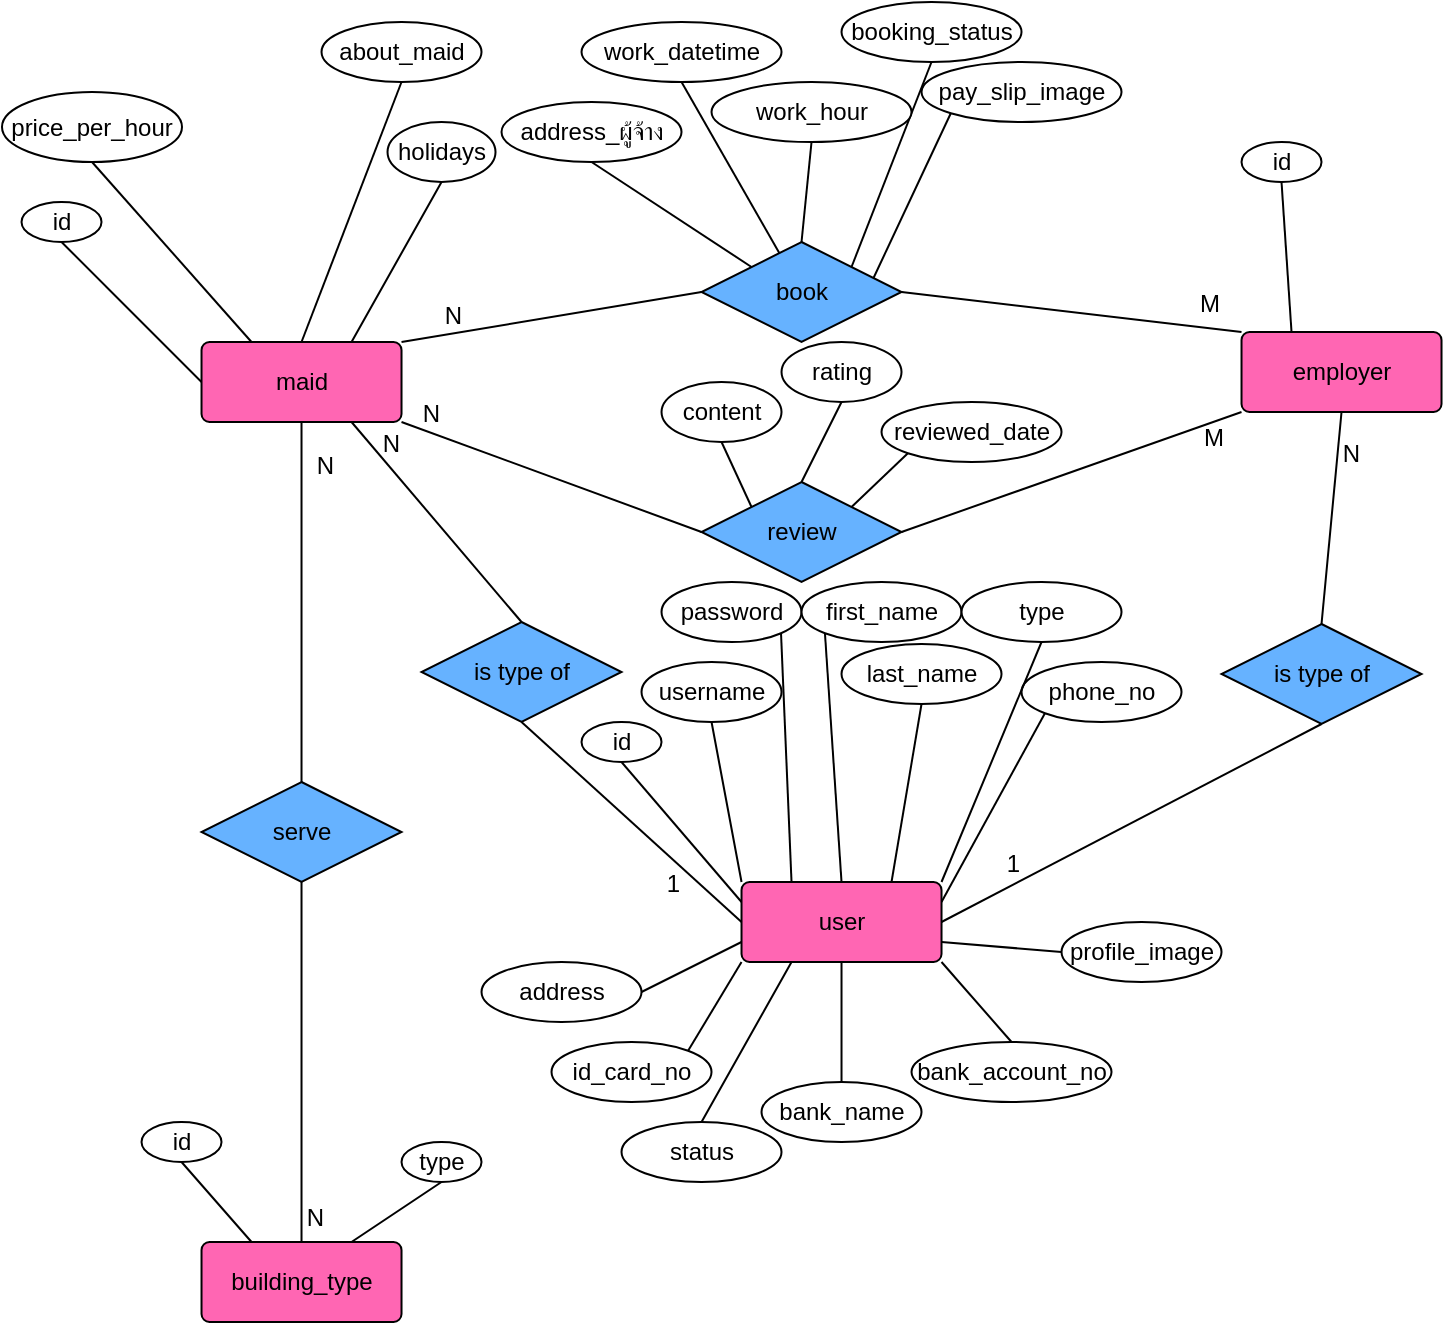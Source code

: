 <mxfile version="12.5.1" type="device"><diagram id="N13bMhgCNAuwqzbYq_ZM" name="Page-1"><mxGraphModel dx="1022" dy="800" grid="1" gridSize="10" guides="1" tooltips="1" connect="1" arrows="1" fold="1" page="1" pageScale="1" pageWidth="850" pageHeight="1100" math="0" shadow="0"><root><mxCell id="0"/><mxCell id="1" parent="0"/><mxCell id="i44FQ7raGoP5WfvSLhRo-92" style="edgeStyle=none;rounded=0;orthogonalLoop=1;jettySize=auto;html=1;exitX=0;exitY=0.5;exitDx=0;exitDy=0;entryX=0.5;entryY=1;entryDx=0;entryDy=0;endArrow=none;endFill=0;" parent="1" source="i44FQ7raGoP5WfvSLhRo-1" target="i44FQ7raGoP5WfvSLhRo-51" edge="1"><mxGeometry relative="1" as="geometry"/></mxCell><mxCell id="i44FQ7raGoP5WfvSLhRo-121" style="edgeStyle=none;rounded=0;orthogonalLoop=1;jettySize=auto;html=1;exitX=0.75;exitY=0;exitDx=0;exitDy=0;entryX=0.5;entryY=1;entryDx=0;entryDy=0;endArrow=none;endFill=0;" parent="1" source="i44FQ7raGoP5WfvSLhRo-1" target="i44FQ7raGoP5WfvSLhRo-86" edge="1"><mxGeometry relative="1" as="geometry"/></mxCell><mxCell id="i44FQ7raGoP5WfvSLhRo-170" style="edgeStyle=none;rounded=0;orthogonalLoop=1;jettySize=auto;html=1;exitX=0.25;exitY=0;exitDx=0;exitDy=0;entryX=0.5;entryY=1;entryDx=0;entryDy=0;endArrow=none;endFill=0;" parent="1" source="i44FQ7raGoP5WfvSLhRo-1" target="i44FQ7raGoP5WfvSLhRo-161" edge="1"><mxGeometry relative="1" as="geometry"/></mxCell><mxCell id="i44FQ7raGoP5WfvSLhRo-1" value="maid" style="rounded=1;arcSize=10;whiteSpace=wrap;html=1;align=center;fillColor=#FF66B3;" parent="1" vertex="1"><mxGeometry x="159.76" y="240" width="100" height="40" as="geometry"/></mxCell><mxCell id="i44FQ7raGoP5WfvSLhRo-123" style="edgeStyle=none;rounded=0;orthogonalLoop=1;jettySize=auto;html=1;exitX=0.25;exitY=0;exitDx=0;exitDy=0;entryX=0.5;entryY=1;entryDx=0;entryDy=0;endArrow=none;endFill=0;" parent="1" source="i44FQ7raGoP5WfvSLhRo-3" target="i44FQ7raGoP5WfvSLhRo-84" edge="1"><mxGeometry relative="1" as="geometry"/></mxCell><mxCell id="i44FQ7raGoP5WfvSLhRo-124" style="edgeStyle=none;rounded=0;orthogonalLoop=1;jettySize=auto;html=1;exitX=0.75;exitY=0;exitDx=0;exitDy=0;entryX=0.5;entryY=1;entryDx=0;entryDy=0;endArrow=none;endFill=0;" parent="1" source="i44FQ7raGoP5WfvSLhRo-3" target="i44FQ7raGoP5WfvSLhRo-85" edge="1"><mxGeometry relative="1" as="geometry"/></mxCell><mxCell id="i44FQ7raGoP5WfvSLhRo-3" value="building_type" style="rounded=1;arcSize=10;whiteSpace=wrap;html=1;align=center;fillColor=#FF66B3;" parent="1" vertex="1"><mxGeometry x="159.76" y="690" width="100" height="40" as="geometry"/></mxCell><mxCell id="i44FQ7raGoP5WfvSLhRo-58" style="edgeStyle=none;rounded=0;orthogonalLoop=1;jettySize=auto;html=1;exitX=0;exitY=0;exitDx=0;exitDy=0;entryX=0.5;entryY=1;entryDx=0;entryDy=0;arrowStyle=none;endArrow=none;endFill=0;" parent="1" source="i44FQ7raGoP5WfvSLhRo-20" target="i44FQ7raGoP5WfvSLhRo-52" edge="1"><mxGeometry relative="1" as="geometry"/></mxCell><mxCell id="i44FQ7raGoP5WfvSLhRo-59" style="edgeStyle=none;rounded=0;orthogonalLoop=1;jettySize=auto;html=1;exitX=1;exitY=0;exitDx=0;exitDy=0;entryX=0.5;entryY=1;entryDx=0;entryDy=0;endArrow=none;endFill=0;" parent="1" source="i44FQ7raGoP5WfvSLhRo-20" target="i44FQ7raGoP5WfvSLhRo-55" edge="1"><mxGeometry relative="1" as="geometry"/></mxCell><mxCell id="i44FQ7raGoP5WfvSLhRo-80" style="edgeStyle=none;rounded=0;orthogonalLoop=1;jettySize=auto;html=1;entryX=0.5;entryY=1;entryDx=0;entryDy=0;endArrow=none;endFill=0;" parent="1" source="i44FQ7raGoP5WfvSLhRo-20" target="i44FQ7raGoP5WfvSLhRo-79" edge="1"><mxGeometry relative="1" as="geometry"/></mxCell><mxCell id="i44FQ7raGoP5WfvSLhRo-83" style="edgeStyle=none;rounded=0;orthogonalLoop=1;jettySize=auto;html=1;exitX=0.5;exitY=0;exitDx=0;exitDy=0;entryX=0.5;entryY=1;entryDx=0;entryDy=0;endArrow=none;endFill=0;" parent="1" source="i44FQ7raGoP5WfvSLhRo-20" target="i44FQ7raGoP5WfvSLhRo-82" edge="1"><mxGeometry relative="1" as="geometry"/></mxCell><mxCell id="i44FQ7raGoP5WfvSLhRo-20" value="book" style="shape=rhombus;perimeter=rhombusPerimeter;whiteSpace=wrap;html=1;align=center;fillColor=#66B2FF;" parent="1" vertex="1"><mxGeometry x="409.76" y="190" width="100" height="50" as="geometry"/></mxCell><mxCell id="i44FQ7raGoP5WfvSLhRo-21" value="serve" style="shape=rhombus;perimeter=rhombusPerimeter;whiteSpace=wrap;html=1;align=center;fillColor=#66B2FF;" parent="1" vertex="1"><mxGeometry x="159.76" y="460" width="100" height="50" as="geometry"/></mxCell><mxCell id="i44FQ7raGoP5WfvSLhRo-30" value="" style="endArrow=none;html=1;rounded=0;entryX=0.5;entryY=0;entryDx=0;entryDy=0;" parent="1" source="i44FQ7raGoP5WfvSLhRo-21" target="i44FQ7raGoP5WfvSLhRo-3" edge="1"><mxGeometry relative="1" as="geometry"><mxPoint x="219.76" y="503" as="sourcePoint"/><mxPoint x="319.76" y="590" as="targetPoint"/></mxGeometry></mxCell><mxCell id="i44FQ7raGoP5WfvSLhRo-31" value="N" style="resizable=0;html=1;align=right;verticalAlign=bottom;" parent="i44FQ7raGoP5WfvSLhRo-30" connectable="0" vertex="1"><mxGeometry x="1" relative="1" as="geometry"><mxPoint x="12.01" y="-3.66" as="offset"/></mxGeometry></mxCell><mxCell id="i44FQ7raGoP5WfvSLhRo-47" value="" style="endArrow=none;html=1;rounded=0;exitX=1;exitY=0.5;exitDx=0;exitDy=0;entryX=0;entryY=0;entryDx=0;entryDy=0;" parent="1" source="i44FQ7raGoP5WfvSLhRo-20" target="i44FQ7raGoP5WfvSLhRo-64" edge="1"><mxGeometry relative="1" as="geometry"><mxPoint x="9.76" y="220" as="sourcePoint"/><mxPoint x="539.76" y="230" as="targetPoint"/></mxGeometry></mxCell><mxCell id="i44FQ7raGoP5WfvSLhRo-48" value="M" style="resizable=0;html=1;align=right;verticalAlign=bottom;" parent="i44FQ7raGoP5WfvSLhRo-47" connectable="0" vertex="1"><mxGeometry x="1" relative="1" as="geometry"><mxPoint x="-10.27" y="-5.01" as="offset"/></mxGeometry></mxCell><mxCell id="i44FQ7raGoP5WfvSLhRo-51" value="id" style="ellipse;whiteSpace=wrap;html=1;align=center;" parent="1" vertex="1"><mxGeometry x="69.76" y="170" width="40" height="20" as="geometry"/></mxCell><mxCell id="i44FQ7raGoP5WfvSLhRo-52" value="address_ผู้จ้าง" style="ellipse;whiteSpace=wrap;html=1;align=center;" parent="1" vertex="1"><mxGeometry x="309.76" y="120" width="90" height="30" as="geometry"/></mxCell><mxCell id="i44FQ7raGoP5WfvSLhRo-55" value="booking_status" style="ellipse;whiteSpace=wrap;html=1;align=center;" parent="1" vertex="1"><mxGeometry x="479.76" y="70" width="90" height="30" as="geometry"/></mxCell><mxCell id="i44FQ7raGoP5WfvSLhRo-76" style="edgeStyle=none;rounded=0;orthogonalLoop=1;jettySize=auto;html=1;exitX=0.5;exitY=0;exitDx=0;exitDy=0;entryX=0.5;entryY=1;entryDx=0;entryDy=0;endArrow=none;endFill=0;" parent="1" source="i44FQ7raGoP5WfvSLhRo-61" target="i44FQ7raGoP5WfvSLhRo-74" edge="1"><mxGeometry relative="1" as="geometry"/></mxCell><mxCell id="i44FQ7raGoP5WfvSLhRo-77" style="edgeStyle=none;rounded=0;orthogonalLoop=1;jettySize=auto;html=1;exitX=0;exitY=0;exitDx=0;exitDy=0;entryX=0.5;entryY=1;entryDx=0;entryDy=0;endArrow=none;endFill=0;" parent="1" source="i44FQ7raGoP5WfvSLhRo-61" target="i44FQ7raGoP5WfvSLhRo-72" edge="1"><mxGeometry relative="1" as="geometry"/></mxCell><mxCell id="i44FQ7raGoP5WfvSLhRo-78" style="edgeStyle=none;rounded=0;orthogonalLoop=1;jettySize=auto;html=1;exitX=1;exitY=0;exitDx=0;exitDy=0;entryX=0;entryY=1;entryDx=0;entryDy=0;endArrow=none;endFill=0;" parent="1" source="i44FQ7raGoP5WfvSLhRo-61" target="i44FQ7raGoP5WfvSLhRo-73" edge="1"><mxGeometry relative="1" as="geometry"/></mxCell><mxCell id="i44FQ7raGoP5WfvSLhRo-61" value="review" style="shape=rhombus;perimeter=rhombusPerimeter;whiteSpace=wrap;html=1;align=center;fillColor=#66B2FF;" parent="1" vertex="1"><mxGeometry x="409.76" y="310" width="100" height="50" as="geometry"/></mxCell><mxCell id="i44FQ7raGoP5WfvSLhRo-62" value="" style="endArrow=none;html=1;rounded=0;exitX=1;exitY=0.5;exitDx=0;exitDy=0;entryX=0;entryY=1;entryDx=0;entryDy=0;" parent="1" source="i44FQ7raGoP5WfvSLhRo-61" target="i44FQ7raGoP5WfvSLhRo-64" edge="1"><mxGeometry relative="1" as="geometry"><mxPoint x="309.76" y="172.5" as="sourcePoint"/><mxPoint x="479.76" y="177.5" as="targetPoint"/></mxGeometry></mxCell><mxCell id="i44FQ7raGoP5WfvSLhRo-63" value="M" style="resizable=0;html=1;align=right;verticalAlign=bottom;" parent="i44FQ7raGoP5WfvSLhRo-62" connectable="0" vertex="1"><mxGeometry x="1" relative="1" as="geometry"><mxPoint x="-8.27" y="21.96" as="offset"/></mxGeometry></mxCell><mxCell id="i44FQ7raGoP5WfvSLhRo-110" style="edgeStyle=none;rounded=0;orthogonalLoop=1;jettySize=auto;html=1;exitX=0.25;exitY=0;exitDx=0;exitDy=0;entryX=0.5;entryY=1;entryDx=0;entryDy=0;endArrow=none;endFill=0;" parent="1" source="i44FQ7raGoP5WfvSLhRo-64" target="i44FQ7raGoP5WfvSLhRo-81" edge="1"><mxGeometry relative="1" as="geometry"/></mxCell><mxCell id="i44FQ7raGoP5WfvSLhRo-64" value="employer" style="rounded=1;arcSize=10;whiteSpace=wrap;html=1;align=center;fillColor=#FF66B3;" parent="1" vertex="1"><mxGeometry x="679.76" y="235" width="100" height="40" as="geometry"/></mxCell><mxCell id="i44FQ7raGoP5WfvSLhRo-65" value="" style="endArrow=none;html=1;rounded=0;exitX=0;exitY=0.5;exitDx=0;exitDy=0;entryX=1;entryY=1;entryDx=0;entryDy=0;" parent="1" source="i44FQ7raGoP5WfvSLhRo-61" target="i44FQ7raGoP5WfvSLhRo-1" edge="1"><mxGeometry relative="1" as="geometry"><mxPoint x="479.76" y="385" as="sourcePoint"/><mxPoint x="320" y="270" as="targetPoint"/></mxGeometry></mxCell><mxCell id="i44FQ7raGoP5WfvSLhRo-66" value="N" style="resizable=0;html=1;align=right;verticalAlign=bottom;" parent="i44FQ7raGoP5WfvSLhRo-65" connectable="0" vertex="1"><mxGeometry x="1" relative="1" as="geometry"><mxPoint x="20.22" y="5.08" as="offset"/></mxGeometry></mxCell><mxCell id="i44FQ7raGoP5WfvSLhRo-69" value="" style="endArrow=none;html=1;rounded=0;entryX=1;entryY=0;entryDx=0;entryDy=0;exitX=0;exitY=0.5;exitDx=0;exitDy=0;" parent="1" source="i44FQ7raGoP5WfvSLhRo-20" target="i44FQ7raGoP5WfvSLhRo-1" edge="1"><mxGeometry relative="1" as="geometry"><mxPoint x="394.42" y="245" as="sourcePoint"/><mxPoint x="249.76" y="200" as="targetPoint"/></mxGeometry></mxCell><mxCell id="i44FQ7raGoP5WfvSLhRo-70" value="N" style="resizable=0;html=1;align=right;verticalAlign=bottom;" parent="i44FQ7raGoP5WfvSLhRo-69" connectable="0" vertex="1"><mxGeometry x="1" relative="1" as="geometry"><mxPoint x="30.22" y="-4.93" as="offset"/></mxGeometry></mxCell><mxCell id="i44FQ7raGoP5WfvSLhRo-72" value="content" style="ellipse;whiteSpace=wrap;html=1;align=center;" parent="1" vertex="1"><mxGeometry x="389.76" y="260" width="60" height="30" as="geometry"/></mxCell><mxCell id="i44FQ7raGoP5WfvSLhRo-73" value="reviewed_date" style="ellipse;whiteSpace=wrap;html=1;align=center;" parent="1" vertex="1"><mxGeometry x="499.76" y="270" width="90" height="30" as="geometry"/></mxCell><mxCell id="i44FQ7raGoP5WfvSLhRo-74" value="rating" style="ellipse;whiteSpace=wrap;html=1;align=center;" parent="1" vertex="1"><mxGeometry x="449.76" y="240" width="60" height="30" as="geometry"/></mxCell><mxCell id="i44FQ7raGoP5WfvSLhRo-79" value="work_datetime" style="ellipse;whiteSpace=wrap;html=1;align=center;" parent="1" vertex="1"><mxGeometry x="349.76" y="80" width="100" height="30" as="geometry"/></mxCell><mxCell id="i44FQ7raGoP5WfvSLhRo-81" value="id" style="ellipse;whiteSpace=wrap;html=1;align=center;" parent="1" vertex="1"><mxGeometry x="679.76" y="140" width="40" height="20" as="geometry"/></mxCell><mxCell id="i44FQ7raGoP5WfvSLhRo-82" value="work_hour" style="ellipse;whiteSpace=wrap;html=1;align=center;" parent="1" vertex="1"><mxGeometry x="414.76" y="110" width="100" height="30" as="geometry"/></mxCell><mxCell id="i44FQ7raGoP5WfvSLhRo-84" value="id" style="ellipse;whiteSpace=wrap;html=1;align=center;" parent="1" vertex="1"><mxGeometry x="129.76" y="630" width="40" height="20" as="geometry"/></mxCell><mxCell id="i44FQ7raGoP5WfvSLhRo-85" value="type" style="ellipse;whiteSpace=wrap;html=1;align=center;" parent="1" vertex="1"><mxGeometry x="259.76" y="640" width="40" height="20" as="geometry"/></mxCell><mxCell id="i44FQ7raGoP5WfvSLhRo-86" value="holidays" style="ellipse;whiteSpace=wrap;html=1;align=center;" parent="1" vertex="1"><mxGeometry x="252.76" y="130" width="54" height="30" as="geometry"/></mxCell><mxCell id="i44FQ7raGoP5WfvSLhRo-95" style="edgeStyle=none;rounded=0;orthogonalLoop=1;jettySize=auto;html=1;exitX=0.5;exitY=1;exitDx=0;exitDy=0;entryX=0.5;entryY=0;entryDx=0;entryDy=0;endArrow=none;endFill=0;" parent="1" source="i44FQ7raGoP5WfvSLhRo-89" target="i44FQ7raGoP5WfvSLhRo-1" edge="1"><mxGeometry relative="1" as="geometry"/></mxCell><mxCell id="i44FQ7raGoP5WfvSLhRo-89" value="about_maid" style="ellipse;whiteSpace=wrap;html=1;align=center;" parent="1" vertex="1"><mxGeometry x="219.76" y="80" width="80" height="30" as="geometry"/></mxCell><mxCell id="i44FQ7raGoP5WfvSLhRo-157" style="edgeStyle=none;rounded=0;orthogonalLoop=1;jettySize=auto;html=1;exitX=0;exitY=1;exitDx=0;exitDy=0;entryX=1;entryY=0.25;entryDx=0;entryDy=0;endArrow=none;endFill=0;" parent="1" source="i44FQ7raGoP5WfvSLhRo-107" target="i44FQ7raGoP5WfvSLhRo-126" edge="1"><mxGeometry relative="1" as="geometry"/></mxCell><mxCell id="i44FQ7raGoP5WfvSLhRo-107" value="phone_no" style="ellipse;whiteSpace=wrap;html=1;align=center;" parent="1" vertex="1"><mxGeometry x="569.76" y="400" width="80" height="30" as="geometry"/></mxCell><mxCell id="i44FQ7raGoP5WfvSLhRo-151" style="edgeStyle=none;rounded=0;orthogonalLoop=1;jettySize=auto;html=1;exitX=0;exitY=0.25;exitDx=0;exitDy=0;entryX=0.5;entryY=1;entryDx=0;entryDy=0;endArrow=none;endFill=0;" parent="1" source="i44FQ7raGoP5WfvSLhRo-126" target="i44FQ7raGoP5WfvSLhRo-132" edge="1"><mxGeometry relative="1" as="geometry"/></mxCell><mxCell id="i44FQ7raGoP5WfvSLhRo-154" style="edgeStyle=none;rounded=0;orthogonalLoop=1;jettySize=auto;html=1;exitX=0.5;exitY=0;exitDx=0;exitDy=0;entryX=0;entryY=1;entryDx=0;entryDy=0;endArrow=none;endFill=0;" parent="1" source="i44FQ7raGoP5WfvSLhRo-126" target="i44FQ7raGoP5WfvSLhRo-131" edge="1"><mxGeometry relative="1" as="geometry"/></mxCell><mxCell id="i44FQ7raGoP5WfvSLhRo-156" style="edgeStyle=none;rounded=0;orthogonalLoop=1;jettySize=auto;html=1;exitX=1;exitY=0;exitDx=0;exitDy=0;entryX=0.5;entryY=1;entryDx=0;entryDy=0;endArrow=none;endFill=0;" parent="1" source="i44FQ7raGoP5WfvSLhRo-126" target="i44FQ7raGoP5WfvSLhRo-150" edge="1"><mxGeometry relative="1" as="geometry"/></mxCell><mxCell id="i44FQ7raGoP5WfvSLhRo-167" style="edgeStyle=none;rounded=0;orthogonalLoop=1;jettySize=auto;html=1;exitX=1;exitY=1;exitDx=0;exitDy=0;entryX=0.5;entryY=0;entryDx=0;entryDy=0;endArrow=none;endFill=0;" parent="1" source="i44FQ7raGoP5WfvSLhRo-126" target="i44FQ7raGoP5WfvSLhRo-166" edge="1"><mxGeometry relative="1" as="geometry"/></mxCell><mxCell id="68zNRm4LR38ZYmNySXA_-2" style="rounded=0;orthogonalLoop=1;jettySize=auto;html=1;exitX=0.25;exitY=1;exitDx=0;exitDy=0;entryX=0.5;entryY=0;entryDx=0;entryDy=0;endArrow=none;endFill=0;" edge="1" parent="1" source="i44FQ7raGoP5WfvSLhRo-126" target="68zNRm4LR38ZYmNySXA_-1"><mxGeometry relative="1" as="geometry"/></mxCell><mxCell id="i44FQ7raGoP5WfvSLhRo-126" value="user" style="rounded=1;arcSize=10;whiteSpace=wrap;html=1;align=center;fillColor=#FF66B3;" parent="1" vertex="1"><mxGeometry x="429.76" y="510" width="100" height="40" as="geometry"/></mxCell><mxCell id="i44FQ7raGoP5WfvSLhRo-152" style="edgeStyle=none;rounded=0;orthogonalLoop=1;jettySize=auto;html=1;exitX=0.5;exitY=1;exitDx=0;exitDy=0;entryX=0;entryY=0;entryDx=0;entryDy=0;endArrow=none;endFill=0;" parent="1" source="i44FQ7raGoP5WfvSLhRo-127" target="i44FQ7raGoP5WfvSLhRo-126" edge="1"><mxGeometry relative="1" as="geometry"/></mxCell><mxCell id="i44FQ7raGoP5WfvSLhRo-127" value="username" style="ellipse;whiteSpace=wrap;html=1;align=center;" parent="1" vertex="1"><mxGeometry x="379.76" y="400" width="70" height="30" as="geometry"/></mxCell><mxCell id="i44FQ7raGoP5WfvSLhRo-153" style="edgeStyle=none;rounded=0;orthogonalLoop=1;jettySize=auto;html=1;exitX=1;exitY=1;exitDx=0;exitDy=0;entryX=0.25;entryY=0;entryDx=0;entryDy=0;endArrow=none;endFill=0;" parent="1" source="i44FQ7raGoP5WfvSLhRo-128" target="i44FQ7raGoP5WfvSLhRo-126" edge="1"><mxGeometry relative="1" as="geometry"/></mxCell><mxCell id="i44FQ7raGoP5WfvSLhRo-128" value="password" style="ellipse;whiteSpace=wrap;html=1;align=center;" parent="1" vertex="1"><mxGeometry x="389.76" y="360" width="70" height="30" as="geometry"/></mxCell><mxCell id="i44FQ7raGoP5WfvSLhRo-155" style="edgeStyle=none;rounded=0;orthogonalLoop=1;jettySize=auto;html=1;exitX=0.5;exitY=1;exitDx=0;exitDy=0;entryX=0.75;entryY=0;entryDx=0;entryDy=0;endArrow=none;endFill=0;" parent="1" source="i44FQ7raGoP5WfvSLhRo-130" target="i44FQ7raGoP5WfvSLhRo-126" edge="1"><mxGeometry relative="1" as="geometry"/></mxCell><mxCell id="i44FQ7raGoP5WfvSLhRo-130" value="last_name" style="ellipse;whiteSpace=wrap;html=1;align=center;" parent="1" vertex="1"><mxGeometry x="479.76" y="391" width="80" height="30" as="geometry"/></mxCell><mxCell id="i44FQ7raGoP5WfvSLhRo-131" value="first_name" style="ellipse;whiteSpace=wrap;html=1;align=center;" parent="1" vertex="1"><mxGeometry x="459.76" y="360" width="80" height="30" as="geometry"/></mxCell><mxCell id="i44FQ7raGoP5WfvSLhRo-132" value="id" style="ellipse;whiteSpace=wrap;html=1;align=center;" parent="1" vertex="1"><mxGeometry x="349.76" y="430" width="40" height="20" as="geometry"/></mxCell><mxCell id="i44FQ7raGoP5WfvSLhRo-159" style="edgeStyle=none;rounded=0;orthogonalLoop=1;jettySize=auto;html=1;exitX=0;exitY=0.5;exitDx=0;exitDy=0;entryX=1;entryY=0.75;entryDx=0;entryDy=0;endArrow=none;endFill=0;" parent="1" source="i44FQ7raGoP5WfvSLhRo-133" target="i44FQ7raGoP5WfvSLhRo-126" edge="1"><mxGeometry relative="1" as="geometry"/></mxCell><mxCell id="i44FQ7raGoP5WfvSLhRo-133" value="profile_image" style="ellipse;whiteSpace=wrap;html=1;align=center;" parent="1" vertex="1"><mxGeometry x="589.76" y="530" width="80" height="30" as="geometry"/></mxCell><mxCell id="i44FQ7raGoP5WfvSLhRo-136" value="is type of" style="shape=rhombus;perimeter=rhombusPerimeter;whiteSpace=wrap;html=1;align=center;fillColor=#66B2FF;" parent="1" vertex="1"><mxGeometry x="269.76" y="380" width="100" height="50" as="geometry"/></mxCell><mxCell id="i44FQ7raGoP5WfvSLhRo-137" value="is type of" style="shape=rhombus;perimeter=rhombusPerimeter;whiteSpace=wrap;html=1;align=center;fillColor=#66B2FF;" parent="1" vertex="1"><mxGeometry x="669.76" y="381" width="100" height="50" as="geometry"/></mxCell><mxCell id="i44FQ7raGoP5WfvSLhRo-139" value="" style="endArrow=none;html=1;rounded=0;entryX=0.75;entryY=1;entryDx=0;entryDy=0;exitX=0.5;exitY=0;exitDx=0;exitDy=0;" parent="1" source="i44FQ7raGoP5WfvSLhRo-136" target="i44FQ7raGoP5WfvSLhRo-1" edge="1"><mxGeometry relative="1" as="geometry"><mxPoint x="317.76" y="420" as="sourcePoint"/><mxPoint x="389.76" y="380" as="targetPoint"/></mxGeometry></mxCell><mxCell id="i44FQ7raGoP5WfvSLhRo-140" value="N" style="resizable=0;html=1;align=right;verticalAlign=bottom;" parent="i44FQ7raGoP5WfvSLhRo-139" connectable="0" vertex="1"><mxGeometry x="1" relative="1" as="geometry"><mxPoint x="24.73" y="19.69" as="offset"/></mxGeometry></mxCell><mxCell id="i44FQ7raGoP5WfvSLhRo-141" value="" style="endArrow=none;html=1;rounded=0;entryX=0.5;entryY=1;entryDx=0;entryDy=0;exitX=0.5;exitY=0;exitDx=0;exitDy=0;" parent="1" source="i44FQ7raGoP5WfvSLhRo-137" target="i44FQ7raGoP5WfvSLhRo-64" edge="1"><mxGeometry relative="1" as="geometry"><mxPoint x="409.76" y="400" as="sourcePoint"/><mxPoint x="569.76" y="400" as="targetPoint"/></mxGeometry></mxCell><mxCell id="i44FQ7raGoP5WfvSLhRo-142" value="N" style="resizable=0;html=1;align=right;verticalAlign=bottom;" parent="i44FQ7raGoP5WfvSLhRo-141" connectable="0" vertex="1"><mxGeometry x="1" relative="1" as="geometry"><mxPoint x="10.04" y="29.81" as="offset"/></mxGeometry></mxCell><mxCell id="i44FQ7raGoP5WfvSLhRo-143" value="" style="endArrow=none;html=1;rounded=0;entryX=1;entryY=0.5;entryDx=0;entryDy=0;exitX=0.5;exitY=1;exitDx=0;exitDy=0;" parent="1" source="i44FQ7raGoP5WfvSLhRo-137" target="i44FQ7raGoP5WfvSLhRo-126" edge="1"><mxGeometry relative="1" as="geometry"><mxPoint x="439.76" y="430" as="sourcePoint"/><mxPoint x="599.76" y="430" as="targetPoint"/></mxGeometry></mxCell><mxCell id="i44FQ7raGoP5WfvSLhRo-144" value="1" style="resizable=0;html=1;align=right;verticalAlign=bottom;" parent="i44FQ7raGoP5WfvSLhRo-143" connectable="0" vertex="1"><mxGeometry x="1" relative="1" as="geometry"><mxPoint x="39.78" y="-19.89" as="offset"/></mxGeometry></mxCell><mxCell id="i44FQ7raGoP5WfvSLhRo-148" value="" style="endArrow=none;html=1;rounded=0;entryX=0;entryY=0.5;entryDx=0;entryDy=0;exitX=0.5;exitY=1;exitDx=0;exitDy=0;" parent="1" source="i44FQ7raGoP5WfvSLhRo-136" target="i44FQ7raGoP5WfvSLhRo-126" edge="1"><mxGeometry relative="1" as="geometry"><mxPoint x="239.76" y="570" as="sourcePoint"/><mxPoint x="399.76" y="570" as="targetPoint"/></mxGeometry></mxCell><mxCell id="i44FQ7raGoP5WfvSLhRo-149" value="1" style="resizable=0;html=1;align=right;verticalAlign=bottom;" parent="i44FQ7raGoP5WfvSLhRo-148" connectable="0" vertex="1"><mxGeometry x="1" relative="1" as="geometry"><mxPoint x="-30.25" y="-10.23" as="offset"/></mxGeometry></mxCell><mxCell id="i44FQ7raGoP5WfvSLhRo-150" value="type" style="ellipse;whiteSpace=wrap;html=1;align=center;" parent="1" vertex="1"><mxGeometry x="539.76" y="360" width="80" height="30" as="geometry"/></mxCell><mxCell id="i44FQ7raGoP5WfvSLhRo-171" style="edgeStyle=none;rounded=0;orthogonalLoop=1;jettySize=auto;html=1;exitX=0;exitY=1;exitDx=0;exitDy=0;entryX=0.86;entryY=0.36;entryDx=0;entryDy=0;entryPerimeter=0;endArrow=none;endFill=0;" parent="1" source="i44FQ7raGoP5WfvSLhRo-160" target="i44FQ7raGoP5WfvSLhRo-20" edge="1"><mxGeometry relative="1" as="geometry"/></mxCell><mxCell id="i44FQ7raGoP5WfvSLhRo-160" value="pay_slip_image" style="ellipse;whiteSpace=wrap;html=1;align=center;" parent="1" vertex="1"><mxGeometry x="519.76" y="100" width="100" height="30" as="geometry"/></mxCell><mxCell id="i44FQ7raGoP5WfvSLhRo-161" value="price_per_hour" style="ellipse;whiteSpace=wrap;html=1;align=center;" parent="1" vertex="1"><mxGeometry x="60.0" y="115" width="90" height="35" as="geometry"/></mxCell><mxCell id="i44FQ7raGoP5WfvSLhRo-163" style="edgeStyle=none;rounded=0;orthogonalLoop=1;jettySize=auto;html=1;exitX=1;exitY=0.5;exitDx=0;exitDy=0;entryX=0;entryY=0.75;entryDx=0;entryDy=0;endArrow=none;endFill=0;" parent="1" source="i44FQ7raGoP5WfvSLhRo-162" target="i44FQ7raGoP5WfvSLhRo-126" edge="1"><mxGeometry relative="1" as="geometry"/></mxCell><mxCell id="i44FQ7raGoP5WfvSLhRo-162" value="address" style="ellipse;whiteSpace=wrap;html=1;align=center;" parent="1" vertex="1"><mxGeometry x="299.76" y="550" width="80" height="30" as="geometry"/></mxCell><mxCell id="i44FQ7raGoP5WfvSLhRo-165" style="edgeStyle=none;rounded=0;orthogonalLoop=1;jettySize=auto;html=1;exitX=1;exitY=0;exitDx=0;exitDy=0;entryX=0;entryY=1;entryDx=0;entryDy=0;endArrow=none;endFill=0;" parent="1" source="i44FQ7raGoP5WfvSLhRo-164" target="i44FQ7raGoP5WfvSLhRo-126" edge="1"><mxGeometry relative="1" as="geometry"/></mxCell><mxCell id="i44FQ7raGoP5WfvSLhRo-164" value="id_card_no" style="ellipse;whiteSpace=wrap;html=1;align=center;" parent="1" vertex="1"><mxGeometry x="334.76" y="590" width="80" height="30" as="geometry"/></mxCell><mxCell id="i44FQ7raGoP5WfvSLhRo-166" value="bank_account_no" style="ellipse;whiteSpace=wrap;html=1;align=center;" parent="1" vertex="1"><mxGeometry x="514.76" y="590" width="100" height="30" as="geometry"/></mxCell><mxCell id="i44FQ7raGoP5WfvSLhRo-169" style="edgeStyle=none;rounded=0;orthogonalLoop=1;jettySize=auto;html=1;exitX=0.5;exitY=0;exitDx=0;exitDy=0;entryX=0.5;entryY=1;entryDx=0;entryDy=0;endArrow=none;endFill=0;" parent="1" source="i44FQ7raGoP5WfvSLhRo-168" target="i44FQ7raGoP5WfvSLhRo-126" edge="1"><mxGeometry relative="1" as="geometry"/></mxCell><mxCell id="i44FQ7raGoP5WfvSLhRo-168" value="bank_name" style="ellipse;whiteSpace=wrap;html=1;align=center;" parent="1" vertex="1"><mxGeometry x="439.76" y="610" width="80" height="30" as="geometry"/></mxCell><mxCell id="i44FQ7raGoP5WfvSLhRo-207" value="" style="endArrow=none;html=1;rounded=0;entryX=0.5;entryY=1;entryDx=0;entryDy=0;exitX=0.5;exitY=0;exitDx=0;exitDy=0;" parent="1" source="i44FQ7raGoP5WfvSLhRo-21" target="i44FQ7raGoP5WfvSLhRo-1" edge="1"><mxGeometry relative="1" as="geometry"><mxPoint x="109.76" y="430" as="sourcePoint"/><mxPoint x="269.76" y="430" as="targetPoint"/></mxGeometry></mxCell><mxCell id="i44FQ7raGoP5WfvSLhRo-208" value="N" style="resizable=0;html=1;align=right;verticalAlign=bottom;" parent="i44FQ7raGoP5WfvSLhRo-207" connectable="0" vertex="1"><mxGeometry x="1" relative="1" as="geometry"><mxPoint x="16.99" y="30" as="offset"/></mxGeometry></mxCell><mxCell id="i44FQ7raGoP5WfvSLhRo-209" style="edgeStyle=none;rounded=0;orthogonalLoop=1;jettySize=auto;html=1;exitX=1;exitY=0;exitDx=0;exitDy=0;endArrow=none;endFill=0;" parent="1" source="i44FQ7raGoP5WfvSLhRo-21" target="i44FQ7raGoP5WfvSLhRo-21" edge="1"><mxGeometry relative="1" as="geometry"/></mxCell><mxCell id="68zNRm4LR38ZYmNySXA_-1" value="status" style="ellipse;whiteSpace=wrap;html=1;align=center;" vertex="1" parent="1"><mxGeometry x="369.76" y="630" width="80" height="30" as="geometry"/></mxCell></root></mxGraphModel></diagram></mxfile>